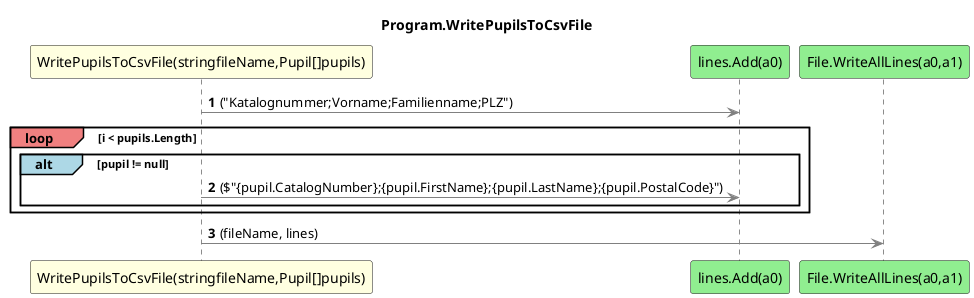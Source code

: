 @startuml Program.WritePupilsToCsvFile
title Program.WritePupilsToCsvFile
participant "WritePupilsToCsvFile(stringfileName,Pupil[]pupils)" as WritePupilsToCsvFile_p0_p1 #LightYellow
participant "lines.Add(a0)" as lines_Add_a0 #LightGreen
participant "File.WriteAllLines(a0,a1)" as File_WriteAllLines_a0_a1 #LightGreen
autonumber
WritePupilsToCsvFile_p0_p1 -[#grey]> lines_Add_a0 : ("Katalognummer;Vorname;Familienname;PLZ")
loop#LightCoral i < pupils.Length
    alt#LightBlue pupil != null
        WritePupilsToCsvFile_p0_p1 -[#grey]> lines_Add_a0 : ($"{pupil.CatalogNumber};{pupil.FirstName};{pupil.LastName};{pupil.PostalCode}")
    end
end
WritePupilsToCsvFile_p0_p1 -[#grey]> File_WriteAllLines_a0_a1 : (fileName, lines)
@enduml

